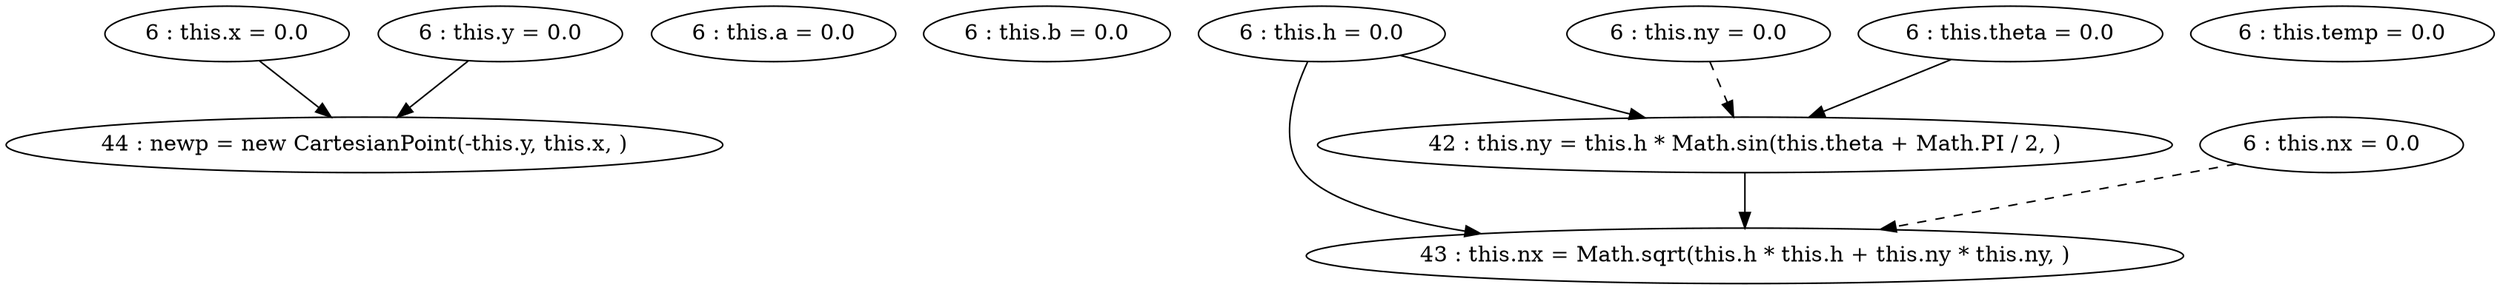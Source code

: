 digraph G {
"6 : this.x = 0.0"
"6 : this.x = 0.0" -> "44 : newp = new CartesianPoint(-this.y, this.x, )"
"6 : this.y = 0.0"
"6 : this.y = 0.0" -> "44 : newp = new CartesianPoint(-this.y, this.x, )"
"6 : this.a = 0.0"
"6 : this.b = 0.0"
"6 : this.h = 0.0"
"6 : this.h = 0.0" -> "43 : this.nx = Math.sqrt(this.h * this.h + this.ny * this.ny, )"
"6 : this.h = 0.0" -> "42 : this.ny = this.h * Math.sin(this.theta + Math.PI / 2, )"
"6 : this.nx = 0.0"
"6 : this.nx = 0.0" -> "43 : this.nx = Math.sqrt(this.h * this.h + this.ny * this.ny, )" [style=dashed]
"6 : this.ny = 0.0"
"6 : this.ny = 0.0" -> "42 : this.ny = this.h * Math.sin(this.theta + Math.PI / 2, )" [style=dashed]
"6 : this.theta = 0.0"
"6 : this.theta = 0.0" -> "42 : this.ny = this.h * Math.sin(this.theta + Math.PI / 2, )"
"6 : this.temp = 0.0"
"42 : this.ny = this.h * Math.sin(this.theta + Math.PI / 2, )"
"42 : this.ny = this.h * Math.sin(this.theta + Math.PI / 2, )" -> "43 : this.nx = Math.sqrt(this.h * this.h + this.ny * this.ny, )"
"43 : this.nx = Math.sqrt(this.h * this.h + this.ny * this.ny, )"
"44 : newp = new CartesianPoint(-this.y, this.x, )"
}